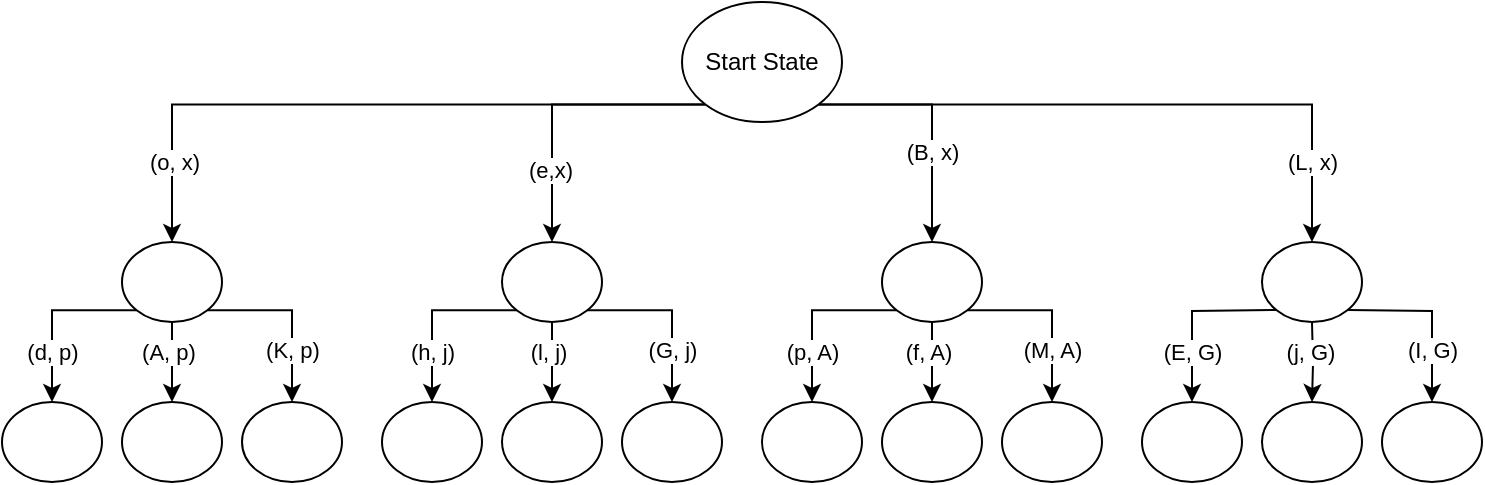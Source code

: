 <mxfile version="21.8.1" type="github">
  <diagram name="Page-1" id="761z_7gPbI_x4PjvxEGX">
    <mxGraphModel dx="792" dy="449" grid="0" gridSize="10" guides="1" tooltips="1" connect="1" arrows="1" fold="1" page="1" pageScale="1" pageWidth="850" pageHeight="1100" background="none" math="0" shadow="0">
      <root>
        <mxCell id="0" />
        <mxCell id="1" parent="0" />
        <mxCell id="tsiH8fYGeirmPtwqVK2P-9" style="edgeStyle=orthogonalEdgeStyle;rounded=0;orthogonalLoop=1;jettySize=auto;html=1;exitX=0;exitY=1;exitDx=0;exitDy=0;" edge="1" parent="1" source="tsiH8fYGeirmPtwqVK2P-1" target="tsiH8fYGeirmPtwqVK2P-6">
          <mxGeometry relative="1" as="geometry" />
        </mxCell>
        <mxCell id="tsiH8fYGeirmPtwqVK2P-10" value="(o, x)" style="edgeLabel;html=1;align=center;verticalAlign=middle;resizable=0;points=[];" vertex="1" connectable="0" parent="tsiH8fYGeirmPtwqVK2P-9">
          <mxGeometry x="-0.087" y="-1" relative="1" as="geometry">
            <mxPoint x="-113" y="30" as="offset" />
          </mxGeometry>
        </mxCell>
        <mxCell id="tsiH8fYGeirmPtwqVK2P-13" style="edgeStyle=orthogonalEdgeStyle;rounded=0;orthogonalLoop=1;jettySize=auto;html=1;exitX=1;exitY=1;exitDx=0;exitDy=0;" edge="1" parent="1" source="tsiH8fYGeirmPtwqVK2P-1" target="tsiH8fYGeirmPtwqVK2P-7">
          <mxGeometry relative="1" as="geometry">
            <Array as="points">
              <mxPoint x="565" y="91" />
            </Array>
          </mxGeometry>
        </mxCell>
        <mxCell id="tsiH8fYGeirmPtwqVK2P-16" value="(B, x)" style="edgeLabel;html=1;align=center;verticalAlign=middle;resizable=0;points=[];" vertex="1" connectable="0" parent="tsiH8fYGeirmPtwqVK2P-13">
          <mxGeometry x="0.572" y="-1" relative="1" as="geometry">
            <mxPoint x="1" y="-18" as="offset" />
          </mxGeometry>
        </mxCell>
        <mxCell id="tsiH8fYGeirmPtwqVK2P-14" style="edgeStyle=orthogonalEdgeStyle;rounded=0;orthogonalLoop=1;jettySize=auto;html=1;exitX=1;exitY=1;exitDx=0;exitDy=0;entryX=0.5;entryY=0;entryDx=0;entryDy=0;" edge="1" parent="1" source="tsiH8fYGeirmPtwqVK2P-1" target="tsiH8fYGeirmPtwqVK2P-15">
          <mxGeometry relative="1" as="geometry">
            <mxPoint x="690" y="160" as="targetPoint" />
          </mxGeometry>
        </mxCell>
        <mxCell id="tsiH8fYGeirmPtwqVK2P-17" value="(L, x)" style="edgeLabel;html=1;align=center;verticalAlign=middle;resizable=0;points=[];" vertex="1" connectable="0" parent="tsiH8fYGeirmPtwqVK2P-14">
          <mxGeometry x="0.707" y="1" relative="1" as="geometry">
            <mxPoint x="-1" y="6" as="offset" />
          </mxGeometry>
        </mxCell>
        <mxCell id="tsiH8fYGeirmPtwqVK2P-46" style="edgeStyle=orthogonalEdgeStyle;rounded=0;orthogonalLoop=1;jettySize=auto;html=1;exitX=0;exitY=1;exitDx=0;exitDy=0;" edge="1" parent="1" source="tsiH8fYGeirmPtwqVK2P-1" target="tsiH8fYGeirmPtwqVK2P-8">
          <mxGeometry relative="1" as="geometry" />
        </mxCell>
        <mxCell id="tsiH8fYGeirmPtwqVK2P-47" value="(e,x)" style="edgeLabel;html=1;align=center;verticalAlign=middle;resizable=0;points=[];" vertex="1" connectable="0" parent="tsiH8fYGeirmPtwqVK2P-46">
          <mxGeometry x="0.505" y="-1" relative="1" as="geometry">
            <mxPoint as="offset" />
          </mxGeometry>
        </mxCell>
        <mxCell id="tsiH8fYGeirmPtwqVK2P-1" value="Start State" style="ellipse;whiteSpace=wrap;html=1;" vertex="1" parent="1">
          <mxGeometry x="440" y="40" width="80" height="60" as="geometry" />
        </mxCell>
        <mxCell id="tsiH8fYGeirmPtwqVK2P-18" style="edgeStyle=orthogonalEdgeStyle;rounded=0;orthogonalLoop=1;jettySize=auto;html=1;exitX=0;exitY=1;exitDx=0;exitDy=0;entryX=0.5;entryY=0;entryDx=0;entryDy=0;" edge="1" parent="1" source="tsiH8fYGeirmPtwqVK2P-6" target="tsiH8fYGeirmPtwqVK2P-22">
          <mxGeometry relative="1" as="geometry">
            <mxPoint x="110" y="240" as="targetPoint" />
          </mxGeometry>
        </mxCell>
        <mxCell id="tsiH8fYGeirmPtwqVK2P-25" value="(d, p)" style="edgeLabel;html=1;align=center;verticalAlign=middle;resizable=0;points=[];" vertex="1" connectable="0" parent="tsiH8fYGeirmPtwqVK2P-18">
          <mxGeometry x="0.431" relative="1" as="geometry">
            <mxPoint as="offset" />
          </mxGeometry>
        </mxCell>
        <mxCell id="tsiH8fYGeirmPtwqVK2P-20" style="edgeStyle=orthogonalEdgeStyle;rounded=0;orthogonalLoop=1;jettySize=auto;html=1;exitX=0.5;exitY=1;exitDx=0;exitDy=0;entryX=0.5;entryY=0;entryDx=0;entryDy=0;" edge="1" parent="1" source="tsiH8fYGeirmPtwqVK2P-6" target="tsiH8fYGeirmPtwqVK2P-23">
          <mxGeometry relative="1" as="geometry">
            <mxPoint x="185.273" y="240" as="targetPoint" />
          </mxGeometry>
        </mxCell>
        <mxCell id="tsiH8fYGeirmPtwqVK2P-26" value="(A, p)" style="edgeLabel;html=1;align=center;verticalAlign=middle;resizable=0;points=[];" vertex="1" connectable="0" parent="tsiH8fYGeirmPtwqVK2P-20">
          <mxGeometry x="-0.253" y="-2" relative="1" as="geometry">
            <mxPoint as="offset" />
          </mxGeometry>
        </mxCell>
        <mxCell id="tsiH8fYGeirmPtwqVK2P-21" style="edgeStyle=orthogonalEdgeStyle;rounded=0;orthogonalLoop=1;jettySize=auto;html=1;exitX=1;exitY=1;exitDx=0;exitDy=0;entryX=0.5;entryY=0;entryDx=0;entryDy=0;" edge="1" parent="1" source="tsiH8fYGeirmPtwqVK2P-6" target="tsiH8fYGeirmPtwqVK2P-24">
          <mxGeometry relative="1" as="geometry">
            <mxPoint x="250" y="240" as="targetPoint" />
          </mxGeometry>
        </mxCell>
        <mxCell id="tsiH8fYGeirmPtwqVK2P-27" value="(K, p)" style="edgeLabel;html=1;align=center;verticalAlign=middle;resizable=0;points=[];" vertex="1" connectable="0" parent="tsiH8fYGeirmPtwqVK2P-21">
          <mxGeometry x="0.391" relative="1" as="geometry">
            <mxPoint as="offset" />
          </mxGeometry>
        </mxCell>
        <mxCell id="tsiH8fYGeirmPtwqVK2P-6" value="" style="ellipse;whiteSpace=wrap;html=1;" vertex="1" parent="1">
          <mxGeometry x="160" y="160" width="50" height="40" as="geometry" />
        </mxCell>
        <mxCell id="tsiH8fYGeirmPtwqVK2P-7" value="" style="ellipse;whiteSpace=wrap;html=1;" vertex="1" parent="1">
          <mxGeometry x="540" y="160" width="50" height="40" as="geometry" />
        </mxCell>
        <mxCell id="tsiH8fYGeirmPtwqVK2P-8" value="" style="ellipse;whiteSpace=wrap;html=1;" vertex="1" parent="1">
          <mxGeometry x="350" y="160" width="50" height="40" as="geometry" />
        </mxCell>
        <mxCell id="tsiH8fYGeirmPtwqVK2P-15" value="" style="ellipse;whiteSpace=wrap;html=1;" vertex="1" parent="1">
          <mxGeometry x="730" y="160" width="50" height="40" as="geometry" />
        </mxCell>
        <mxCell id="tsiH8fYGeirmPtwqVK2P-22" value="" style="ellipse;whiteSpace=wrap;html=1;" vertex="1" parent="1">
          <mxGeometry x="100" y="240" width="50" height="40" as="geometry" />
        </mxCell>
        <mxCell id="tsiH8fYGeirmPtwqVK2P-23" value="" style="ellipse;whiteSpace=wrap;html=1;" vertex="1" parent="1">
          <mxGeometry x="160" y="240" width="50" height="40" as="geometry" />
        </mxCell>
        <mxCell id="tsiH8fYGeirmPtwqVK2P-24" value="" style="ellipse;whiteSpace=wrap;html=1;" vertex="1" parent="1">
          <mxGeometry x="220" y="240" width="50" height="40" as="geometry" />
        </mxCell>
        <mxCell id="tsiH8fYGeirmPtwqVK2P-28" style="edgeStyle=orthogonalEdgeStyle;rounded=0;orthogonalLoop=1;jettySize=auto;html=1;exitX=0;exitY=1;exitDx=0;exitDy=0;entryX=0.5;entryY=0;entryDx=0;entryDy=0;" edge="1" parent="1" target="tsiH8fYGeirmPtwqVK2P-34" source="tsiH8fYGeirmPtwqVK2P-8">
          <mxGeometry relative="1" as="geometry">
            <mxPoint x="300" y="240" as="targetPoint" />
            <mxPoint x="357" y="194" as="sourcePoint" />
          </mxGeometry>
        </mxCell>
        <mxCell id="tsiH8fYGeirmPtwqVK2P-29" value="(h, j)" style="edgeLabel;html=1;align=center;verticalAlign=middle;resizable=0;points=[];" vertex="1" connectable="0" parent="tsiH8fYGeirmPtwqVK2P-28">
          <mxGeometry x="0.431" relative="1" as="geometry">
            <mxPoint as="offset" />
          </mxGeometry>
        </mxCell>
        <mxCell id="tsiH8fYGeirmPtwqVK2P-30" style="edgeStyle=orthogonalEdgeStyle;rounded=0;orthogonalLoop=1;jettySize=auto;html=1;exitX=0.5;exitY=1;exitDx=0;exitDy=0;entryX=0.5;entryY=0;entryDx=0;entryDy=0;" edge="1" parent="1" target="tsiH8fYGeirmPtwqVK2P-35" source="tsiH8fYGeirmPtwqVK2P-8">
          <mxGeometry relative="1" as="geometry">
            <mxPoint x="375.273" y="240" as="targetPoint" />
            <mxPoint x="375" y="200" as="sourcePoint" />
          </mxGeometry>
        </mxCell>
        <mxCell id="tsiH8fYGeirmPtwqVK2P-31" value="(l, j)" style="edgeLabel;html=1;align=center;verticalAlign=middle;resizable=0;points=[];" vertex="1" connectable="0" parent="tsiH8fYGeirmPtwqVK2P-30">
          <mxGeometry x="-0.253" y="-2" relative="1" as="geometry">
            <mxPoint as="offset" />
          </mxGeometry>
        </mxCell>
        <mxCell id="tsiH8fYGeirmPtwqVK2P-32" style="edgeStyle=orthogonalEdgeStyle;rounded=0;orthogonalLoop=1;jettySize=auto;html=1;exitX=1;exitY=1;exitDx=0;exitDy=0;entryX=0.5;entryY=0;entryDx=0;entryDy=0;" edge="1" parent="1" target="tsiH8fYGeirmPtwqVK2P-36" source="tsiH8fYGeirmPtwqVK2P-8">
          <mxGeometry relative="1" as="geometry">
            <mxPoint x="440" y="240" as="targetPoint" />
            <mxPoint x="393" y="194" as="sourcePoint" />
          </mxGeometry>
        </mxCell>
        <mxCell id="tsiH8fYGeirmPtwqVK2P-33" value="(G, j)" style="edgeLabel;html=1;align=center;verticalAlign=middle;resizable=0;points=[];" vertex="1" connectable="0" parent="tsiH8fYGeirmPtwqVK2P-32">
          <mxGeometry x="0.391" relative="1" as="geometry">
            <mxPoint as="offset" />
          </mxGeometry>
        </mxCell>
        <mxCell id="tsiH8fYGeirmPtwqVK2P-34" value="" style="ellipse;whiteSpace=wrap;html=1;" vertex="1" parent="1">
          <mxGeometry x="290" y="240" width="50" height="40" as="geometry" />
        </mxCell>
        <mxCell id="tsiH8fYGeirmPtwqVK2P-35" value="" style="ellipse;whiteSpace=wrap;html=1;" vertex="1" parent="1">
          <mxGeometry x="350" y="240" width="50" height="40" as="geometry" />
        </mxCell>
        <mxCell id="tsiH8fYGeirmPtwqVK2P-36" value="" style="ellipse;whiteSpace=wrap;html=1;" vertex="1" parent="1">
          <mxGeometry x="410" y="240" width="50" height="40" as="geometry" />
        </mxCell>
        <mxCell id="tsiH8fYGeirmPtwqVK2P-37" style="edgeStyle=orthogonalEdgeStyle;rounded=0;orthogonalLoop=1;jettySize=auto;html=1;exitX=0;exitY=1;exitDx=0;exitDy=0;entryX=0.5;entryY=0;entryDx=0;entryDy=0;" edge="1" parent="1" target="tsiH8fYGeirmPtwqVK2P-43" source="tsiH8fYGeirmPtwqVK2P-7">
          <mxGeometry relative="1" as="geometry">
            <mxPoint x="490" y="240" as="targetPoint" />
            <mxPoint x="547" y="194" as="sourcePoint" />
          </mxGeometry>
        </mxCell>
        <mxCell id="tsiH8fYGeirmPtwqVK2P-38" value="(p, A)" style="edgeLabel;html=1;align=center;verticalAlign=middle;resizable=0;points=[];" vertex="1" connectable="0" parent="tsiH8fYGeirmPtwqVK2P-37">
          <mxGeometry x="0.431" relative="1" as="geometry">
            <mxPoint as="offset" />
          </mxGeometry>
        </mxCell>
        <mxCell id="tsiH8fYGeirmPtwqVK2P-39" style="edgeStyle=orthogonalEdgeStyle;rounded=0;orthogonalLoop=1;jettySize=auto;html=1;exitX=0.5;exitY=1;exitDx=0;exitDy=0;entryX=0.5;entryY=0;entryDx=0;entryDy=0;" edge="1" parent="1" target="tsiH8fYGeirmPtwqVK2P-44" source="tsiH8fYGeirmPtwqVK2P-7">
          <mxGeometry relative="1" as="geometry">
            <mxPoint x="565.273" y="240" as="targetPoint" />
            <mxPoint x="565" y="200" as="sourcePoint" />
          </mxGeometry>
        </mxCell>
        <mxCell id="tsiH8fYGeirmPtwqVK2P-40" value="(f, A)" style="edgeLabel;html=1;align=center;verticalAlign=middle;resizable=0;points=[];" vertex="1" connectable="0" parent="tsiH8fYGeirmPtwqVK2P-39">
          <mxGeometry x="-0.253" y="-2" relative="1" as="geometry">
            <mxPoint as="offset" />
          </mxGeometry>
        </mxCell>
        <mxCell id="tsiH8fYGeirmPtwqVK2P-41" style="edgeStyle=orthogonalEdgeStyle;rounded=0;orthogonalLoop=1;jettySize=auto;html=1;exitX=1;exitY=1;exitDx=0;exitDy=0;entryX=0.5;entryY=0;entryDx=0;entryDy=0;" edge="1" parent="1" target="tsiH8fYGeirmPtwqVK2P-45" source="tsiH8fYGeirmPtwqVK2P-7">
          <mxGeometry relative="1" as="geometry">
            <mxPoint x="630" y="240" as="targetPoint" />
            <mxPoint x="583" y="194" as="sourcePoint" />
          </mxGeometry>
        </mxCell>
        <mxCell id="tsiH8fYGeirmPtwqVK2P-42" value="(M, A)" style="edgeLabel;html=1;align=center;verticalAlign=middle;resizable=0;points=[];" vertex="1" connectable="0" parent="tsiH8fYGeirmPtwqVK2P-41">
          <mxGeometry x="0.391" relative="1" as="geometry">
            <mxPoint as="offset" />
          </mxGeometry>
        </mxCell>
        <mxCell id="tsiH8fYGeirmPtwqVK2P-43" value="" style="ellipse;whiteSpace=wrap;html=1;" vertex="1" parent="1">
          <mxGeometry x="480" y="240" width="50" height="40" as="geometry" />
        </mxCell>
        <mxCell id="tsiH8fYGeirmPtwqVK2P-44" value="" style="ellipse;whiteSpace=wrap;html=1;" vertex="1" parent="1">
          <mxGeometry x="540" y="240" width="50" height="40" as="geometry" />
        </mxCell>
        <mxCell id="tsiH8fYGeirmPtwqVK2P-45" value="" style="ellipse;whiteSpace=wrap;html=1;" vertex="1" parent="1">
          <mxGeometry x="600" y="240" width="50" height="40" as="geometry" />
        </mxCell>
        <mxCell id="tsiH8fYGeirmPtwqVK2P-48" style="edgeStyle=orthogonalEdgeStyle;rounded=0;orthogonalLoop=1;jettySize=auto;html=1;exitX=0;exitY=1;exitDx=0;exitDy=0;entryX=0.5;entryY=0;entryDx=0;entryDy=0;" edge="1" parent="1" target="tsiH8fYGeirmPtwqVK2P-54">
          <mxGeometry relative="1" as="geometry">
            <mxPoint x="680" y="240" as="targetPoint" />
            <mxPoint x="737" y="194" as="sourcePoint" />
          </mxGeometry>
        </mxCell>
        <mxCell id="tsiH8fYGeirmPtwqVK2P-49" value="(E, G)" style="edgeLabel;html=1;align=center;verticalAlign=middle;resizable=0;points=[];" vertex="1" connectable="0" parent="tsiH8fYGeirmPtwqVK2P-48">
          <mxGeometry x="0.431" relative="1" as="geometry">
            <mxPoint as="offset" />
          </mxGeometry>
        </mxCell>
        <mxCell id="tsiH8fYGeirmPtwqVK2P-50" style="edgeStyle=orthogonalEdgeStyle;rounded=0;orthogonalLoop=1;jettySize=auto;html=1;exitX=0.5;exitY=1;exitDx=0;exitDy=0;entryX=0.5;entryY=0;entryDx=0;entryDy=0;" edge="1" parent="1" target="tsiH8fYGeirmPtwqVK2P-55">
          <mxGeometry relative="1" as="geometry">
            <mxPoint x="755.273" y="240" as="targetPoint" />
            <mxPoint x="755" y="200" as="sourcePoint" />
          </mxGeometry>
        </mxCell>
        <mxCell id="tsiH8fYGeirmPtwqVK2P-51" value="(j, G)" style="edgeLabel;html=1;align=center;verticalAlign=middle;resizable=0;points=[];" vertex="1" connectable="0" parent="tsiH8fYGeirmPtwqVK2P-50">
          <mxGeometry x="-0.253" y="-2" relative="1" as="geometry">
            <mxPoint as="offset" />
          </mxGeometry>
        </mxCell>
        <mxCell id="tsiH8fYGeirmPtwqVK2P-52" style="edgeStyle=orthogonalEdgeStyle;rounded=0;orthogonalLoop=1;jettySize=auto;html=1;exitX=1;exitY=1;exitDx=0;exitDy=0;entryX=0.5;entryY=0;entryDx=0;entryDy=0;" edge="1" parent="1" target="tsiH8fYGeirmPtwqVK2P-56">
          <mxGeometry relative="1" as="geometry">
            <mxPoint x="820" y="240" as="targetPoint" />
            <mxPoint x="773" y="194" as="sourcePoint" />
          </mxGeometry>
        </mxCell>
        <mxCell id="tsiH8fYGeirmPtwqVK2P-53" value="(I, G)" style="edgeLabel;html=1;align=center;verticalAlign=middle;resizable=0;points=[];" vertex="1" connectable="0" parent="tsiH8fYGeirmPtwqVK2P-52">
          <mxGeometry x="0.391" relative="1" as="geometry">
            <mxPoint as="offset" />
          </mxGeometry>
        </mxCell>
        <mxCell id="tsiH8fYGeirmPtwqVK2P-54" value="" style="ellipse;whiteSpace=wrap;html=1;" vertex="1" parent="1">
          <mxGeometry x="670" y="240" width="50" height="40" as="geometry" />
        </mxCell>
        <mxCell id="tsiH8fYGeirmPtwqVK2P-55" value="" style="ellipse;whiteSpace=wrap;html=1;" vertex="1" parent="1">
          <mxGeometry x="730" y="240" width="50" height="40" as="geometry" />
        </mxCell>
        <mxCell id="tsiH8fYGeirmPtwqVK2P-56" value="" style="ellipse;whiteSpace=wrap;html=1;" vertex="1" parent="1">
          <mxGeometry x="790" y="240" width="50" height="40" as="geometry" />
        </mxCell>
      </root>
    </mxGraphModel>
  </diagram>
</mxfile>
